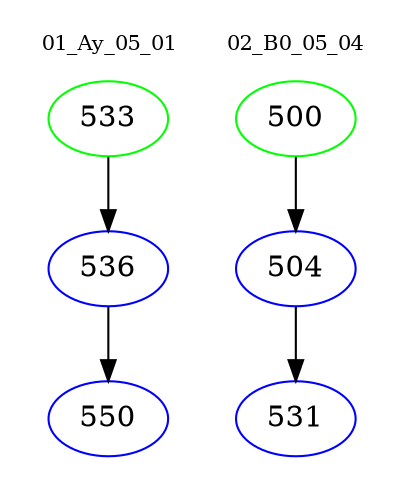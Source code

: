 digraph{
subgraph cluster_0 {
color = white
label = "01_Ay_05_01";
fontsize=10;
T0_533 [label="533", color="green"]
T0_533 -> T0_536 [color="black"]
T0_536 [label="536", color="blue"]
T0_536 -> T0_550 [color="black"]
T0_550 [label="550", color="blue"]
}
subgraph cluster_1 {
color = white
label = "02_B0_05_04";
fontsize=10;
T1_500 [label="500", color="green"]
T1_500 -> T1_504 [color="black"]
T1_504 [label="504", color="blue"]
T1_504 -> T1_531 [color="black"]
T1_531 [label="531", color="blue"]
}
}
